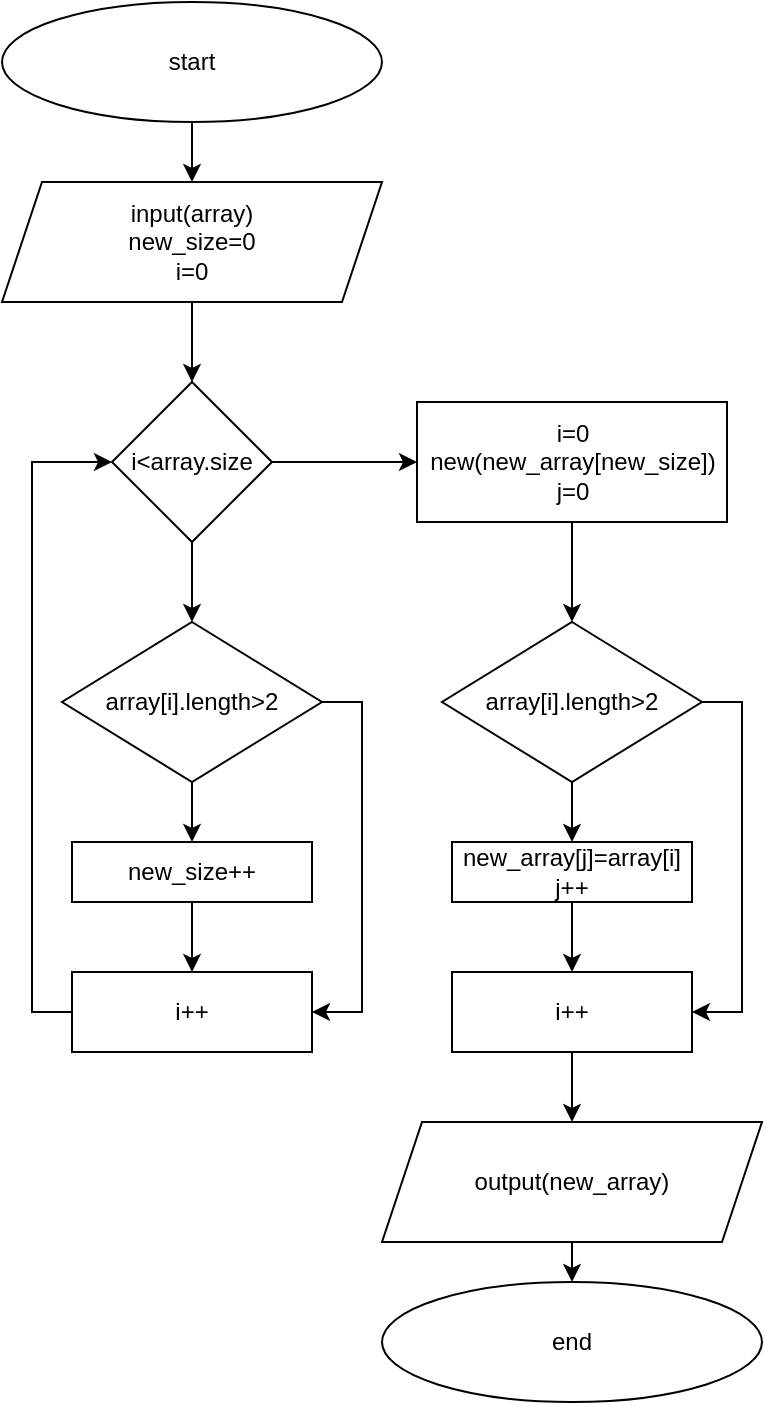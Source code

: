 <mxfile version="20.8.16" type="device"><diagram name="Страница 1" id="XKivwCAAyhPDWVYiIIKW"><mxGraphModel dx="1418" dy="828" grid="1" gridSize="10" guides="1" tooltips="1" connect="1" arrows="1" fold="1" page="1" pageScale="1" pageWidth="827" pageHeight="1169" math="0" shadow="0"><root><mxCell id="0"/><mxCell id="1" parent="0"/><mxCell id="RhuYMx4hZa5tprbG3htx-6" value="" style="edgeStyle=orthogonalEdgeStyle;rounded=0;orthogonalLoop=1;jettySize=auto;html=1;" edge="1" parent="1" source="RhuYMx4hZa5tprbG3htx-1" target="RhuYMx4hZa5tprbG3htx-2"><mxGeometry relative="1" as="geometry"/></mxCell><mxCell id="RhuYMx4hZa5tprbG3htx-1" value="start" style="ellipse;whiteSpace=wrap;html=1;" vertex="1" parent="1"><mxGeometry x="260" y="80" width="190" height="60" as="geometry"/></mxCell><mxCell id="RhuYMx4hZa5tprbG3htx-7" value="" style="edgeStyle=orthogonalEdgeStyle;rounded=0;orthogonalLoop=1;jettySize=auto;html=1;" edge="1" parent="1" source="RhuYMx4hZa5tprbG3htx-2" target="RhuYMx4hZa5tprbG3htx-3"><mxGeometry relative="1" as="geometry"/></mxCell><mxCell id="RhuYMx4hZa5tprbG3htx-2" value="input(array)&lt;br&gt;new_size=0&lt;br&gt;i=0" style="shape=parallelogram;perimeter=parallelogramPerimeter;whiteSpace=wrap;html=1;fixedSize=1;" vertex="1" parent="1"><mxGeometry x="260" y="170" width="190" height="60" as="geometry"/></mxCell><mxCell id="RhuYMx4hZa5tprbG3htx-8" value="" style="edgeStyle=orthogonalEdgeStyle;rounded=0;orthogonalLoop=1;jettySize=auto;html=1;" edge="1" parent="1" source="RhuYMx4hZa5tprbG3htx-3" target="RhuYMx4hZa5tprbG3htx-4"><mxGeometry relative="1" as="geometry"/></mxCell><mxCell id="RhuYMx4hZa5tprbG3htx-22" style="edgeStyle=orthogonalEdgeStyle;rounded=0;orthogonalLoop=1;jettySize=auto;html=1;exitX=1;exitY=0.5;exitDx=0;exitDy=0;entryX=0;entryY=0.5;entryDx=0;entryDy=0;" edge="1" parent="1" source="RhuYMx4hZa5tprbG3htx-3" target="RhuYMx4hZa5tprbG3htx-21"><mxGeometry relative="1" as="geometry"/></mxCell><mxCell id="RhuYMx4hZa5tprbG3htx-3" value="i&amp;lt;array.size" style="rhombus;whiteSpace=wrap;html=1;" vertex="1" parent="1"><mxGeometry x="315" y="270" width="80" height="80" as="geometry"/></mxCell><mxCell id="RhuYMx4hZa5tprbG3htx-9" value="" style="edgeStyle=orthogonalEdgeStyle;rounded=0;orthogonalLoop=1;jettySize=auto;html=1;" edge="1" parent="1" source="RhuYMx4hZa5tprbG3htx-4" target="RhuYMx4hZa5tprbG3htx-5"><mxGeometry relative="1" as="geometry"/></mxCell><mxCell id="RhuYMx4hZa5tprbG3htx-14" style="edgeStyle=orthogonalEdgeStyle;rounded=0;orthogonalLoop=1;jettySize=auto;html=1;exitX=1;exitY=0.5;exitDx=0;exitDy=0;entryX=1;entryY=0.5;entryDx=0;entryDy=0;" edge="1" parent="1" source="RhuYMx4hZa5tprbG3htx-4" target="RhuYMx4hZa5tprbG3htx-11"><mxGeometry relative="1" as="geometry"/></mxCell><mxCell id="RhuYMx4hZa5tprbG3htx-4" value="array[i].length&amp;gt;2" style="rhombus;whiteSpace=wrap;html=1;" vertex="1" parent="1"><mxGeometry x="290" y="390" width="130" height="80" as="geometry"/></mxCell><mxCell id="RhuYMx4hZa5tprbG3htx-12" value="" style="edgeStyle=orthogonalEdgeStyle;rounded=0;orthogonalLoop=1;jettySize=auto;html=1;" edge="1" parent="1" source="RhuYMx4hZa5tprbG3htx-5" target="RhuYMx4hZa5tprbG3htx-11"><mxGeometry relative="1" as="geometry"/></mxCell><mxCell id="RhuYMx4hZa5tprbG3htx-5" value="new_size++" style="rounded=0;whiteSpace=wrap;html=1;" vertex="1" parent="1"><mxGeometry x="295" y="500" width="120" height="30" as="geometry"/></mxCell><mxCell id="RhuYMx4hZa5tprbG3htx-13" style="edgeStyle=orthogonalEdgeStyle;rounded=0;orthogonalLoop=1;jettySize=auto;html=1;exitX=0;exitY=0.5;exitDx=0;exitDy=0;entryX=0;entryY=0.5;entryDx=0;entryDy=0;" edge="1" parent="1" source="RhuYMx4hZa5tprbG3htx-11" target="RhuYMx4hZa5tprbG3htx-3"><mxGeometry relative="1" as="geometry"/></mxCell><mxCell id="RhuYMx4hZa5tprbG3htx-11" value="i++" style="rounded=0;whiteSpace=wrap;html=1;" vertex="1" parent="1"><mxGeometry x="295" y="565" width="120" height="40" as="geometry"/></mxCell><mxCell id="RhuYMx4hZa5tprbG3htx-15" value="" style="edgeStyle=orthogonalEdgeStyle;rounded=0;orthogonalLoop=1;jettySize=auto;html=1;" edge="1" parent="1" source="RhuYMx4hZa5tprbG3htx-17" target="RhuYMx4hZa5tprbG3htx-19"><mxGeometry relative="1" as="geometry"/></mxCell><mxCell id="RhuYMx4hZa5tprbG3htx-16" style="edgeStyle=orthogonalEdgeStyle;rounded=0;orthogonalLoop=1;jettySize=auto;html=1;exitX=1;exitY=0.5;exitDx=0;exitDy=0;entryX=1;entryY=0.5;entryDx=0;entryDy=0;" edge="1" parent="1" source="RhuYMx4hZa5tprbG3htx-17" target="RhuYMx4hZa5tprbG3htx-20"><mxGeometry relative="1" as="geometry"/></mxCell><mxCell id="RhuYMx4hZa5tprbG3htx-17" value="array[i].length&amp;gt;2" style="rhombus;whiteSpace=wrap;html=1;" vertex="1" parent="1"><mxGeometry x="480" y="390" width="130" height="80" as="geometry"/></mxCell><mxCell id="RhuYMx4hZa5tprbG3htx-18" value="" style="edgeStyle=orthogonalEdgeStyle;rounded=0;orthogonalLoop=1;jettySize=auto;html=1;" edge="1" parent="1" source="RhuYMx4hZa5tprbG3htx-19" target="RhuYMx4hZa5tprbG3htx-20"><mxGeometry relative="1" as="geometry"/></mxCell><mxCell id="RhuYMx4hZa5tprbG3htx-19" value="new_array[j]=array[i]&lt;br&gt;j++" style="rounded=0;whiteSpace=wrap;html=1;" vertex="1" parent="1"><mxGeometry x="485" y="500" width="120" height="30" as="geometry"/></mxCell><mxCell id="RhuYMx4hZa5tprbG3htx-26" style="edgeStyle=orthogonalEdgeStyle;rounded=0;orthogonalLoop=1;jettySize=auto;html=1;exitX=0.5;exitY=1;exitDx=0;exitDy=0;entryX=0.5;entryY=0;entryDx=0;entryDy=0;" edge="1" parent="1" source="RhuYMx4hZa5tprbG3htx-20" target="RhuYMx4hZa5tprbG3htx-24"><mxGeometry relative="1" as="geometry"/></mxCell><mxCell id="RhuYMx4hZa5tprbG3htx-20" value="i++" style="rounded=0;whiteSpace=wrap;html=1;" vertex="1" parent="1"><mxGeometry x="485" y="565" width="120" height="40" as="geometry"/></mxCell><mxCell id="RhuYMx4hZa5tprbG3htx-23" style="edgeStyle=orthogonalEdgeStyle;rounded=0;orthogonalLoop=1;jettySize=auto;html=1;exitX=0.5;exitY=1;exitDx=0;exitDy=0;entryX=0.5;entryY=0;entryDx=0;entryDy=0;" edge="1" parent="1" source="RhuYMx4hZa5tprbG3htx-21" target="RhuYMx4hZa5tprbG3htx-17"><mxGeometry relative="1" as="geometry"/></mxCell><mxCell id="RhuYMx4hZa5tprbG3htx-21" value="i=0&lt;br&gt;new(new_array[new_size])&lt;br&gt;j=0" style="rounded=0;whiteSpace=wrap;html=1;" vertex="1" parent="1"><mxGeometry x="467.5" y="280" width="155" height="60" as="geometry"/></mxCell><mxCell id="RhuYMx4hZa5tprbG3htx-27" style="edgeStyle=orthogonalEdgeStyle;rounded=0;orthogonalLoop=1;jettySize=auto;html=1;exitX=0.5;exitY=1;exitDx=0;exitDy=0;entryX=0.5;entryY=0;entryDx=0;entryDy=0;" edge="1" parent="1" source="RhuYMx4hZa5tprbG3htx-24" target="RhuYMx4hZa5tprbG3htx-25"><mxGeometry relative="1" as="geometry"/></mxCell><mxCell id="RhuYMx4hZa5tprbG3htx-24" value="output(new_array)" style="shape=parallelogram;perimeter=parallelogramPerimeter;whiteSpace=wrap;html=1;fixedSize=1;" vertex="1" parent="1"><mxGeometry x="450" y="640" width="190" height="60" as="geometry"/></mxCell><mxCell id="RhuYMx4hZa5tprbG3htx-25" value="end" style="ellipse;whiteSpace=wrap;html=1;" vertex="1" parent="1"><mxGeometry x="450" y="720" width="190" height="60" as="geometry"/></mxCell></root></mxGraphModel></diagram></mxfile>